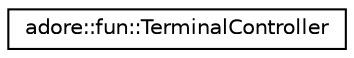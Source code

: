 digraph "Graphical Class Hierarchy"
{
 // LATEX_PDF_SIZE
  edge [fontname="Helvetica",fontsize="10",labelfontname="Helvetica",labelfontsize="10"];
  node [fontname="Helvetica",fontsize="10",shape=record];
  rankdir="LR";
  Node0 [label="adore::fun::TerminalController",height=0.2,width=0.4,color="black", fillcolor="white", style="filled",URL="$classadore_1_1fun_1_1TerminalController.html",tooltip=" "];
}
